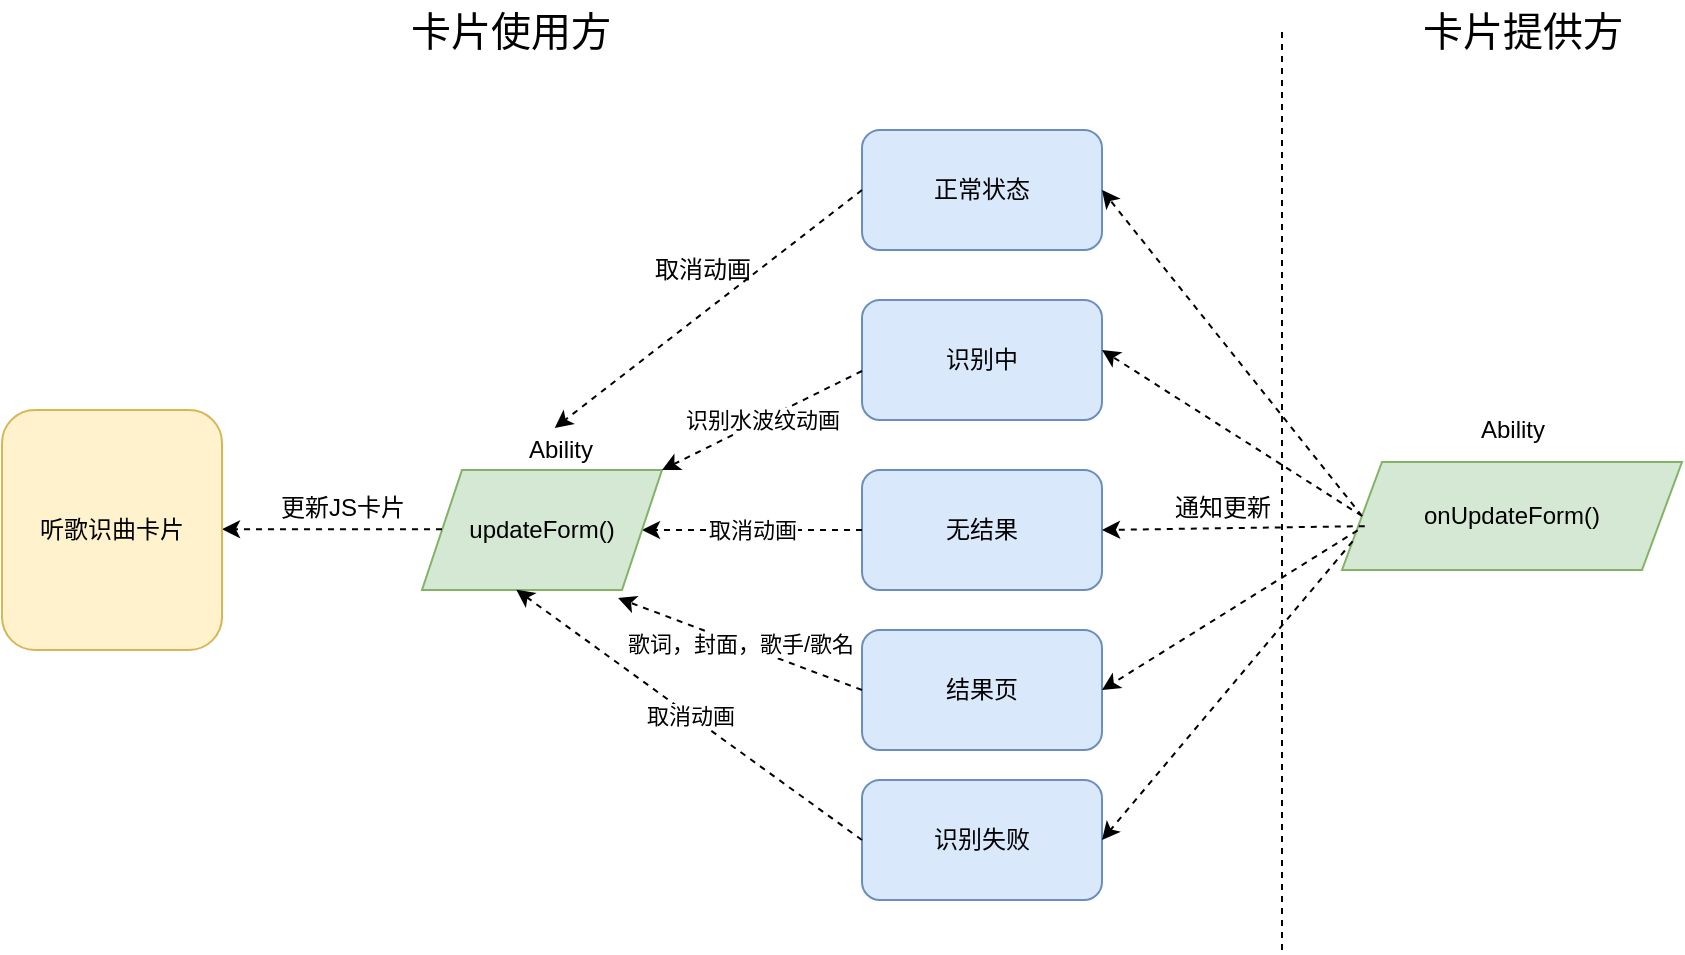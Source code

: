 <mxfile version="15.5.2" type="github"><diagram id="de_wzsAtWnqCB41EDJaY" name="Page-1"><mxGraphModel dx="1722" dy="901" grid="1" gridSize="10" guides="1" tooltips="1" connect="1" arrows="1" fold="1" page="1" pageScale="1" pageWidth="827" pageHeight="1169" math="0" shadow="0"><root><mxCell id="0"/><mxCell id="1" parent="0"/><mxCell id="kFK4N7VxxFFu6EpHXQ94-1" value="正常状态" style="rounded=1;whiteSpace=wrap;html=1;fillColor=#dae8fc;strokeColor=#6c8ebf;" vertex="1" parent="1"><mxGeometry x="590" y="250" width="120" height="60" as="geometry"/></mxCell><mxCell id="kFK4N7VxxFFu6EpHXQ94-2" value="识别中" style="rounded=1;whiteSpace=wrap;html=1;fillColor=#dae8fc;strokeColor=#6c8ebf;" vertex="1" parent="1"><mxGeometry x="590" y="335" width="120" height="60" as="geometry"/></mxCell><mxCell id="kFK4N7VxxFFu6EpHXQ94-3" value="无结果" style="rounded=1;whiteSpace=wrap;html=1;fillColor=#dae8fc;strokeColor=#6c8ebf;" vertex="1" parent="1"><mxGeometry x="590" y="420" width="120" height="60" as="geometry"/></mxCell><mxCell id="kFK4N7VxxFFu6EpHXQ94-4" value="结果页" style="rounded=1;whiteSpace=wrap;html=1;fillColor=#dae8fc;strokeColor=#6c8ebf;" vertex="1" parent="1"><mxGeometry x="590" y="500" width="120" height="60" as="geometry"/></mxCell><mxCell id="kFK4N7VxxFFu6EpHXQ94-5" value="识别失败" style="rounded=1;whiteSpace=wrap;html=1;fillColor=#dae8fc;strokeColor=#6c8ebf;" vertex="1" parent="1"><mxGeometry x="590" y="575" width="120" height="60" as="geometry"/></mxCell><mxCell id="kFK4N7VxxFFu6EpHXQ94-6" value="" style="endArrow=none;dashed=1;html=1;rounded=0;" edge="1" parent="1"><mxGeometry width="50" height="50" relative="1" as="geometry"><mxPoint x="800" y="660" as="sourcePoint"/><mxPoint x="800" y="200" as="targetPoint"/></mxGeometry></mxCell><mxCell id="kFK4N7VxxFFu6EpHXQ94-7" value="卡片使用方" style="text;html=1;align=center;verticalAlign=middle;resizable=0;points=[];autosize=1;strokeColor=none;fillColor=none;fontSize=20;" vertex="1" parent="1"><mxGeometry x="354" y="185" width="120" height="30" as="geometry"/></mxCell><mxCell id="kFK4N7VxxFFu6EpHXQ94-8" value="卡片提供方" style="text;html=1;align=center;verticalAlign=middle;resizable=0;points=[];autosize=1;strokeColor=none;fillColor=none;fontSize=20;" vertex="1" parent="1"><mxGeometry x="860" y="185" width="120" height="30" as="geometry"/></mxCell><mxCell id="kFK4N7VxxFFu6EpHXQ94-9" value="onUpdateForm()" style="shape=parallelogram;perimeter=parallelogramPerimeter;whiteSpace=wrap;html=1;fixedSize=1;fillColor=#d5e8d4;strokeColor=#82b366;" vertex="1" parent="1"><mxGeometry x="830" y="416" width="170" height="54" as="geometry"/></mxCell><mxCell id="kFK4N7VxxFFu6EpHXQ94-10" value="" style="endArrow=classic;html=1;rounded=0;entryX=1;entryY=0.5;entryDx=0;entryDy=0;exitX=0;exitY=0.5;exitDx=0;exitDy=0;strokeColor=default;dashed=1;" edge="1" parent="1" source="kFK4N7VxxFFu6EpHXQ94-9" target="kFK4N7VxxFFu6EpHXQ94-1"><mxGeometry width="50" height="50" relative="1" as="geometry"><mxPoint x="720" y="430" as="sourcePoint"/><mxPoint x="770" y="380" as="targetPoint"/></mxGeometry></mxCell><mxCell id="kFK4N7VxxFFu6EpHXQ94-13" value="" style="endArrow=classic;html=1;rounded=0;entryX=1;entryY=0.5;entryDx=0;entryDy=0;exitX=0.067;exitY=0.594;exitDx=0;exitDy=0;strokeColor=default;dashed=1;exitPerimeter=0;" edge="1" parent="1" source="kFK4N7VxxFFu6EpHXQ94-9"><mxGeometry width="50" height="50" relative="1" as="geometry"><mxPoint x="840" y="610" as="sourcePoint"/><mxPoint x="710" y="450" as="targetPoint"/></mxGeometry></mxCell><mxCell id="kFK4N7VxxFFu6EpHXQ94-14" value="" style="endArrow=classic;html=1;rounded=0;entryX=1;entryY=0.5;entryDx=0;entryDy=0;exitX=0;exitY=0.5;exitDx=0;exitDy=0;strokeColor=default;dashed=1;" edge="1" parent="1" source="kFK4N7VxxFFu6EpHXQ94-9"><mxGeometry width="50" height="50" relative="1" as="geometry"><mxPoint x="840" y="520" as="sourcePoint"/><mxPoint x="710" y="360" as="targetPoint"/></mxGeometry></mxCell><mxCell id="kFK4N7VxxFFu6EpHXQ94-15" value="" style="endArrow=classic;html=1;rounded=0;entryX=1;entryY=0.5;entryDx=0;entryDy=0;exitX=0.046;exitY=0.633;exitDx=0;exitDy=0;strokeColor=default;dashed=1;exitPerimeter=0;" edge="1" parent="1" source="kFK4N7VxxFFu6EpHXQ94-9" target="kFK4N7VxxFFu6EpHXQ94-4"><mxGeometry width="50" height="50" relative="1" as="geometry"><mxPoint x="830.0" y="501.64" as="sourcePoint"/><mxPoint x="701.96" y="500" as="targetPoint"/></mxGeometry></mxCell><mxCell id="kFK4N7VxxFFu6EpHXQ94-16" value="" style="endArrow=classic;html=1;rounded=0;entryX=1;entryY=0.5;entryDx=0;entryDy=0;exitX=0;exitY=0.75;exitDx=0;exitDy=0;strokeColor=default;dashed=1;" edge="1" parent="1" source="kFK4N7VxxFFu6EpHXQ94-9" target="kFK4N7VxxFFu6EpHXQ94-5"><mxGeometry width="50" height="50" relative="1" as="geometry"><mxPoint x="849.52" y="530" as="sourcePoint"/><mxPoint x="724" y="606.02" as="targetPoint"/></mxGeometry></mxCell><mxCell id="kFK4N7VxxFFu6EpHXQ94-19" value="取消动画" style="endArrow=classic;html=1;rounded=0;entryX=1;entryY=0.5;entryDx=0;entryDy=0;strokeColor=default;dashed=1;" edge="1" parent="1" target="kFK4N7VxxFFu6EpHXQ94-20"><mxGeometry width="50" height="50" relative="1" as="geometry"><mxPoint x="590" y="450" as="sourcePoint"/><mxPoint x="458.61" y="449.96" as="targetPoint"/></mxGeometry></mxCell><mxCell id="kFK4N7VxxFFu6EpHXQ94-20" value="updateForm()" style="shape=parallelogram;perimeter=parallelogramPerimeter;whiteSpace=wrap;html=1;fixedSize=1;fillColor=#d5e8d4;strokeColor=#82b366;" vertex="1" parent="1"><mxGeometry x="370" y="420" width="120" height="60" as="geometry"/></mxCell><mxCell id="kFK4N7VxxFFu6EpHXQ94-21" value="Ability" style="text;html=1;align=center;verticalAlign=middle;resizable=0;points=[];autosize=1;strokeColor=none;fillColor=none;" vertex="1" parent="1"><mxGeometry x="414" y="400" width="50" height="20" as="geometry"/></mxCell><mxCell id="kFK4N7VxxFFu6EpHXQ94-23" value="Ability" style="text;html=1;align=center;verticalAlign=middle;resizable=0;points=[];autosize=1;strokeColor=none;fillColor=none;" vertex="1" parent="1"><mxGeometry x="890" y="390" width="50" height="20" as="geometry"/></mxCell><mxCell id="kFK4N7VxxFFu6EpHXQ94-25" value="通知更新" style="text;html=1;align=center;verticalAlign=middle;resizable=0;points=[];autosize=1;strokeColor=none;fillColor=none;" vertex="1" parent="1"><mxGeometry x="740" y="428.5" width="60" height="20" as="geometry"/></mxCell><mxCell id="kFK4N7VxxFFu6EpHXQ94-26" value="" style="endArrow=classic;html=1;rounded=0;entryX=1;entryY=0.5;entryDx=0;entryDy=0;strokeColor=default;dashed=1;" edge="1" parent="1"><mxGeometry width="50" height="50" relative="1" as="geometry"><mxPoint x="380" y="449.58" as="sourcePoint"/><mxPoint x="270" y="449.58" as="targetPoint"/></mxGeometry></mxCell><mxCell id="kFK4N7VxxFFu6EpHXQ94-27" value="听歌识曲卡片" style="rounded=1;whiteSpace=wrap;html=1;fillColor=#fff2cc;strokeColor=#d6b656;" vertex="1" parent="1"><mxGeometry x="160" y="390" width="110" height="120" as="geometry"/></mxCell><mxCell id="kFK4N7VxxFFu6EpHXQ94-28" value="更新JS卡片" style="text;html=1;align=center;verticalAlign=middle;resizable=0;points=[];autosize=1;strokeColor=none;fillColor=none;" vertex="1" parent="1"><mxGeometry x="290" y="428.5" width="80" height="20" as="geometry"/></mxCell><mxCell id="kFK4N7VxxFFu6EpHXQ94-29" value="" style="endArrow=classic;html=1;rounded=0;entryX=0.447;entryY=-0.05;entryDx=0;entryDy=0;exitX=0;exitY=0.5;exitDx=0;exitDy=0;strokeColor=default;dashed=1;entryPerimeter=0;" edge="1" parent="1" source="kFK4N7VxxFFu6EpHXQ94-1" target="kFK4N7VxxFFu6EpHXQ94-21"><mxGeometry width="50" height="50" relative="1" as="geometry"><mxPoint x="560" y="446.5" as="sourcePoint"/><mxPoint x="430" y="283.5" as="targetPoint"/></mxGeometry></mxCell><mxCell id="kFK4N7VxxFFu6EpHXQ94-32" value="取消动画" style="text;html=1;align=center;verticalAlign=middle;resizable=0;points=[];autosize=1;strokeColor=none;fillColor=none;fontSize=12;" vertex="1" parent="1"><mxGeometry x="480" y="310" width="60" height="20" as="geometry"/></mxCell><mxCell id="kFK4N7VxxFFu6EpHXQ94-33" value="识别水波纹动画" style="endArrow=classic;html=1;rounded=0;entryX=1;entryY=0;entryDx=0;entryDy=0;exitX=0;exitY=0.5;exitDx=0;exitDy=0;strokeColor=default;dashed=1;" edge="1" parent="1" target="kFK4N7VxxFFu6EpHXQ94-20"><mxGeometry width="50" height="50" relative="1" as="geometry"><mxPoint x="590" y="370.5" as="sourcePoint"/><mxPoint x="436.35" y="489.5" as="targetPoint"/></mxGeometry></mxCell><mxCell id="kFK4N7VxxFFu6EpHXQ94-34" value="歌词，封面，歌手/歌名" style="endArrow=classic;html=1;rounded=0;entryX=0.817;entryY=1.067;entryDx=0;entryDy=0;strokeColor=default;dashed=1;exitX=0;exitY=0.5;exitDx=0;exitDy=0;entryPerimeter=0;" edge="1" parent="1" source="kFK4N7VxxFFu6EpHXQ94-4" target="kFK4N7VxxFFu6EpHXQ94-20"><mxGeometry width="50" height="50" relative="1" as="geometry"><mxPoint x="600" y="460" as="sourcePoint"/><mxPoint x="490" y="460" as="targetPoint"/></mxGeometry></mxCell><mxCell id="kFK4N7VxxFFu6EpHXQ94-35" value="取消动画" style="endArrow=classic;html=1;rounded=0;entryX=0.393;entryY=0.997;entryDx=0;entryDy=0;strokeColor=default;dashed=1;exitX=0;exitY=0.5;exitDx=0;exitDy=0;entryPerimeter=0;" edge="1" parent="1" source="kFK4N7VxxFFu6EpHXQ94-5" target="kFK4N7VxxFFu6EpHXQ94-20"><mxGeometry width="50" height="50" relative="1" as="geometry"><mxPoint x="540" y="575" as="sourcePoint"/><mxPoint x="430" y="575" as="targetPoint"/></mxGeometry></mxCell></root></mxGraphModel></diagram></mxfile>